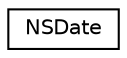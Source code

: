 digraph G
{
  edge [fontname="Helvetica",fontsize="10",labelfontname="Helvetica",labelfontsize="10"];
  node [fontname="Helvetica",fontsize="10",shape=record];
  rankdir="LR";
  Node1 [label="NSDate",height=0.2,width=0.4,color="black", fillcolor="white", style="filled",URL="$class_n_s_date.html"];
}
